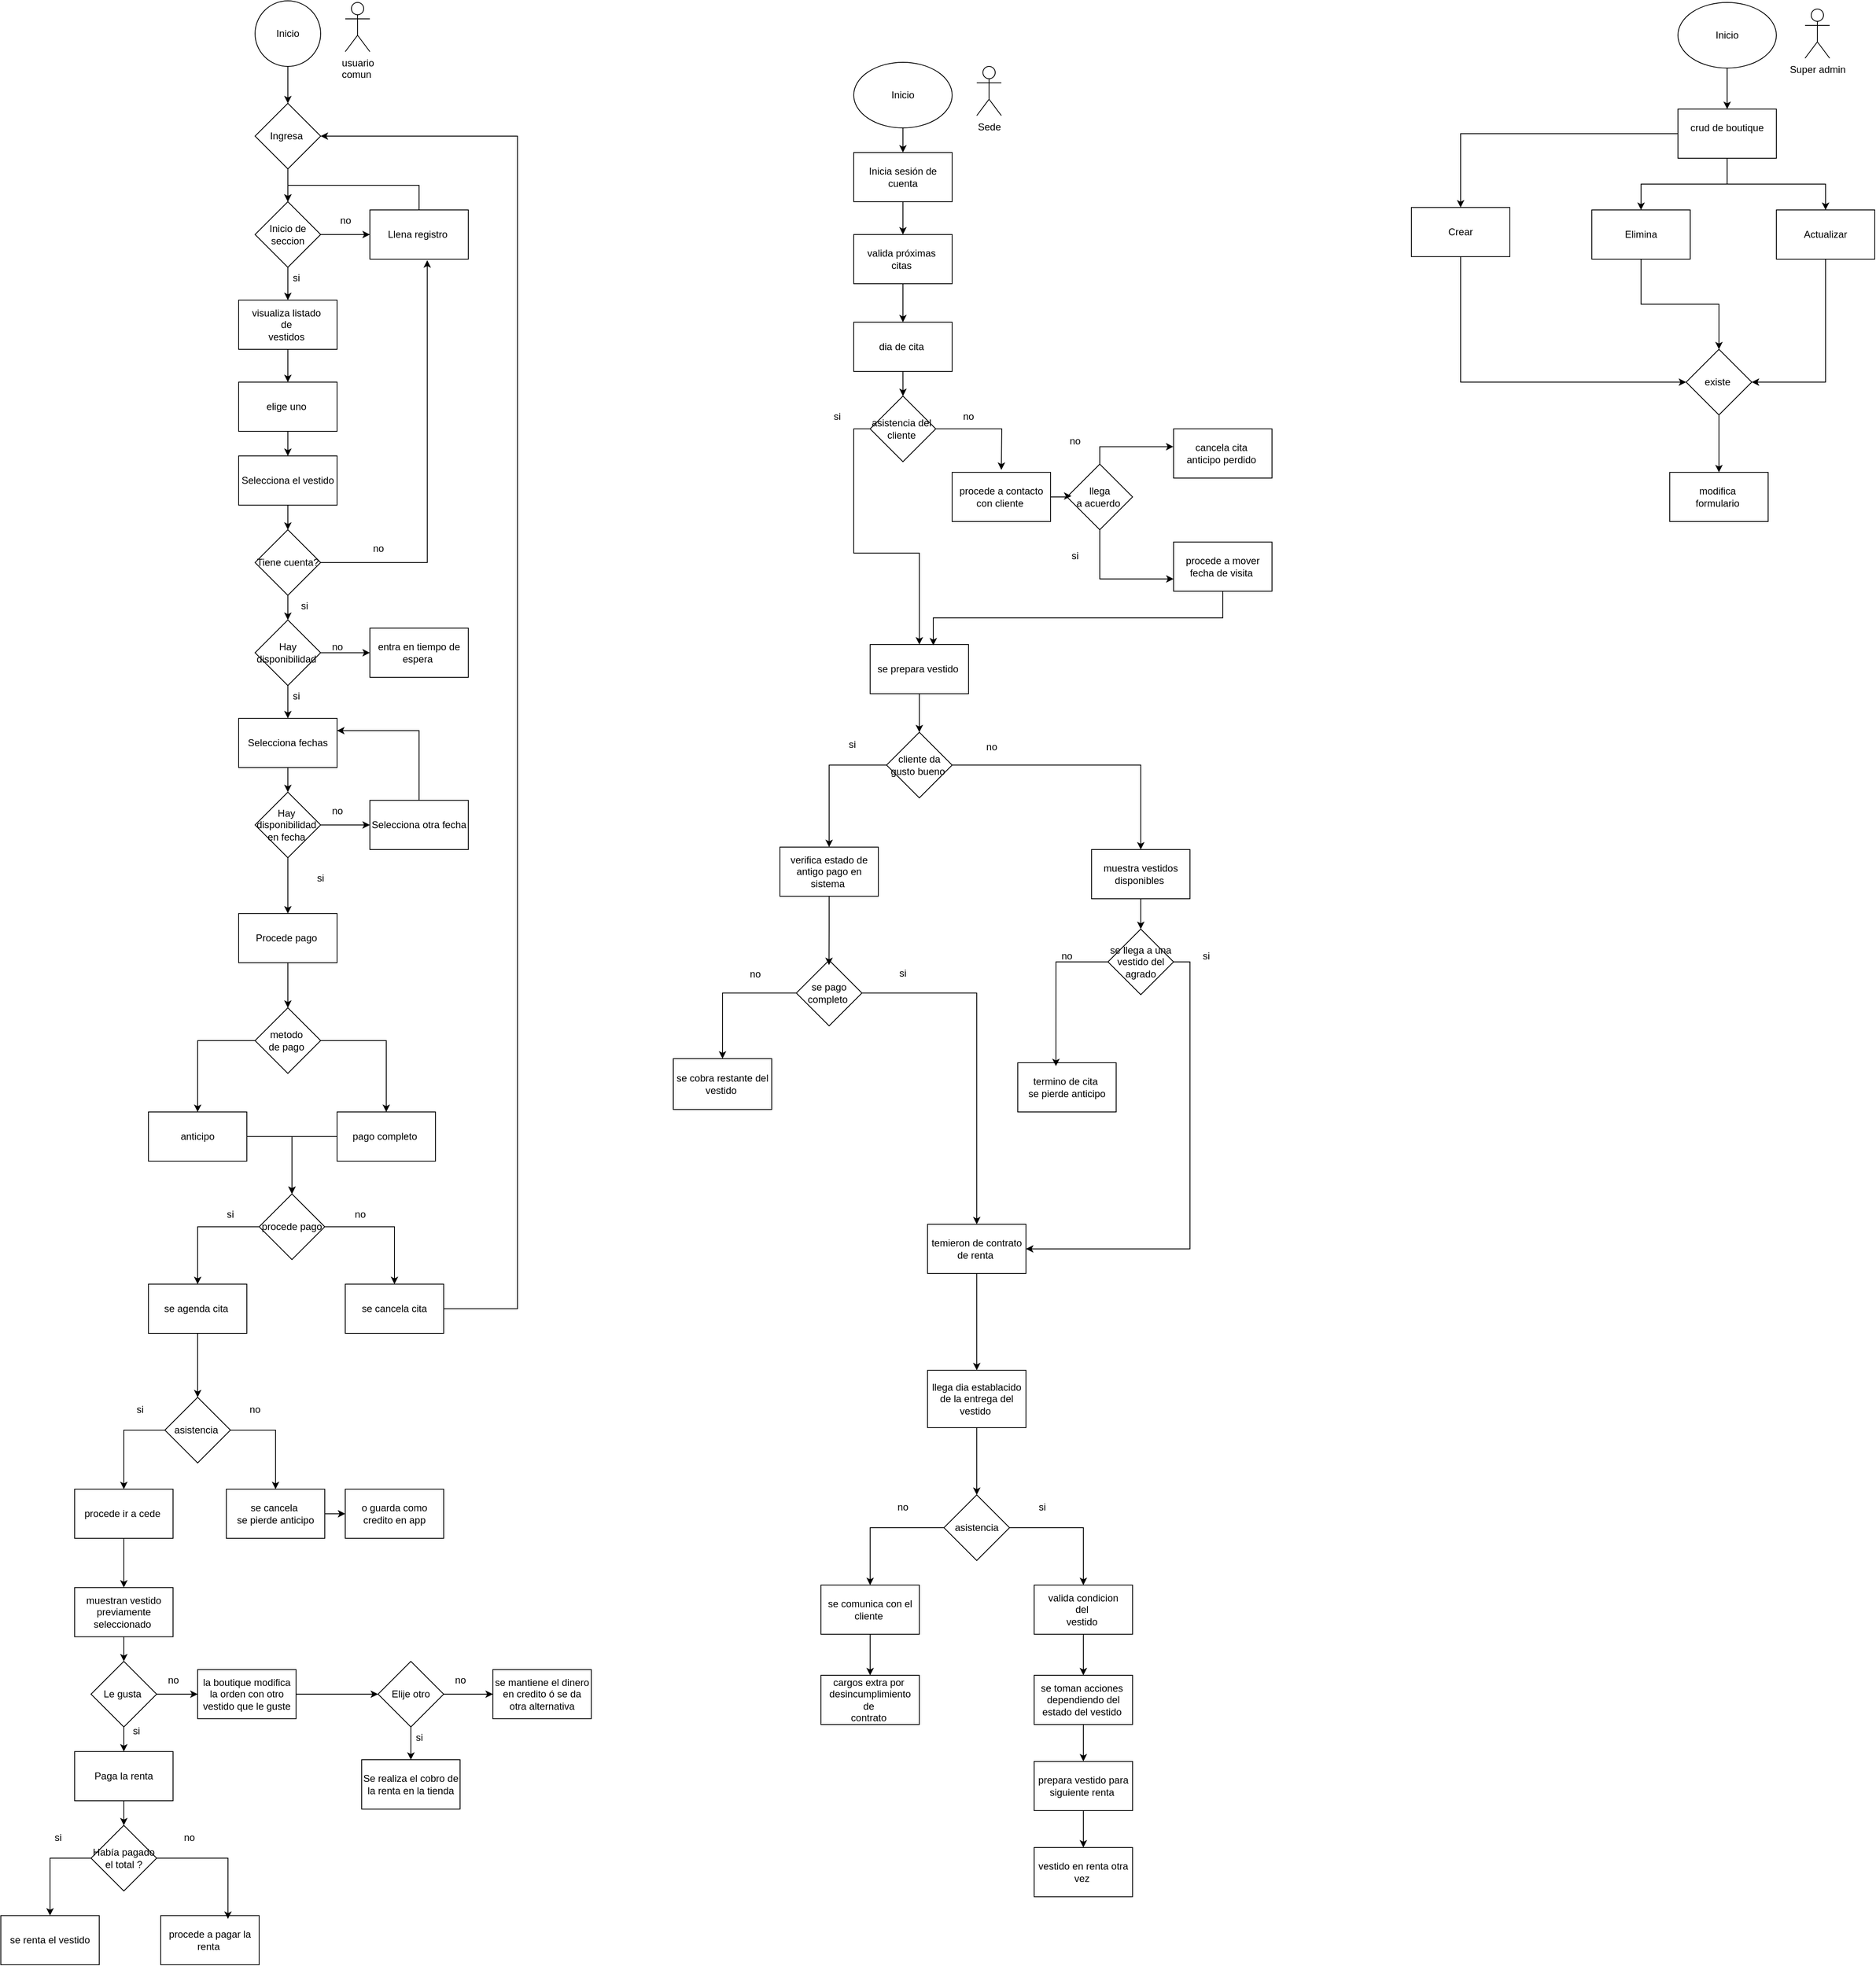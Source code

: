 <mxfile version="26.0.11">
  <diagram name="Página-1" id="iUcgVtEXMzRxBOgDlG7H">
    <mxGraphModel dx="2352" dy="2216" grid="1" gridSize="10" guides="1" tooltips="1" connect="1" arrows="1" fold="1" page="1" pageScale="1" pageWidth="850" pageHeight="1100" math="0" shadow="0">
      <root>
        <mxCell id="0" />
        <mxCell id="1" parent="0" />
        <mxCell id="WFEBvDyZ01ctAkbv_m_T-170" value="" style="edgeStyle=orthogonalEdgeStyle;rounded=0;orthogonalLoop=1;jettySize=auto;html=1;" parent="1" source="WFEBvDyZ01ctAkbv_m_T-168" target="WFEBvDyZ01ctAkbv_m_T-169" edge="1">
          <mxGeometry relative="1" as="geometry" />
        </mxCell>
        <mxCell id="WFEBvDyZ01ctAkbv_m_T-168" value="Inicio" style="ellipse;whiteSpace=wrap;html=1;" parent="1" vertex="1">
          <mxGeometry x="1265" y="-33" width="120" height="80" as="geometry" />
        </mxCell>
        <mxCell id="WFEBvDyZ01ctAkbv_m_T-172" value="" style="edgeStyle=orthogonalEdgeStyle;rounded=0;orthogonalLoop=1;jettySize=auto;html=1;" parent="1" source="WFEBvDyZ01ctAkbv_m_T-169" target="WFEBvDyZ01ctAkbv_m_T-171" edge="1">
          <mxGeometry relative="1" as="geometry" />
        </mxCell>
        <mxCell id="WFEBvDyZ01ctAkbv_m_T-176" value="" style="edgeStyle=orthogonalEdgeStyle;rounded=0;orthogonalLoop=1;jettySize=auto;html=1;" parent="1" source="WFEBvDyZ01ctAkbv_m_T-169" target="WFEBvDyZ01ctAkbv_m_T-175" edge="1">
          <mxGeometry relative="1" as="geometry" />
        </mxCell>
        <mxCell id="WFEBvDyZ01ctAkbv_m_T-178" value="" style="edgeStyle=orthogonalEdgeStyle;rounded=0;orthogonalLoop=1;jettySize=auto;html=1;" parent="1" source="WFEBvDyZ01ctAkbv_m_T-169" target="WFEBvDyZ01ctAkbv_m_T-177" edge="1">
          <mxGeometry relative="1" as="geometry" />
        </mxCell>
        <mxCell id="WFEBvDyZ01ctAkbv_m_T-169" value="crud de boutique&lt;br&gt;&amp;nbsp;" style="whiteSpace=wrap;html=1;" parent="1" vertex="1">
          <mxGeometry x="1265" y="97" width="120" height="60" as="geometry" />
        </mxCell>
        <mxCell id="owav5TXEcrVeLRPKd-k7-3" style="edgeStyle=orthogonalEdgeStyle;rounded=0;orthogonalLoop=1;jettySize=auto;html=1;exitX=0.5;exitY=1;exitDx=0;exitDy=0;entryX=0;entryY=0.5;entryDx=0;entryDy=0;" edge="1" parent="1" source="WFEBvDyZ01ctAkbv_m_T-171" target="owav5TXEcrVeLRPKd-k7-1">
          <mxGeometry relative="1" as="geometry" />
        </mxCell>
        <mxCell id="WFEBvDyZ01ctAkbv_m_T-171" value="Crear" style="whiteSpace=wrap;html=1;" parent="1" vertex="1">
          <mxGeometry x="940" y="217" width="120" height="60" as="geometry" />
        </mxCell>
        <mxCell id="owav5TXEcrVeLRPKd-k7-2" style="edgeStyle=orthogonalEdgeStyle;rounded=0;orthogonalLoop=1;jettySize=auto;html=1;exitX=0.5;exitY=1;exitDx=0;exitDy=0;entryX=0.5;entryY=0;entryDx=0;entryDy=0;" edge="1" parent="1" source="WFEBvDyZ01ctAkbv_m_T-175" target="owav5TXEcrVeLRPKd-k7-1">
          <mxGeometry relative="1" as="geometry" />
        </mxCell>
        <mxCell id="WFEBvDyZ01ctAkbv_m_T-175" value="Elimina" style="whiteSpace=wrap;html=1;" parent="1" vertex="1">
          <mxGeometry x="1160" y="220" width="120" height="60" as="geometry" />
        </mxCell>
        <mxCell id="owav5TXEcrVeLRPKd-k7-4" style="edgeStyle=orthogonalEdgeStyle;rounded=0;orthogonalLoop=1;jettySize=auto;html=1;exitX=0.5;exitY=1;exitDx=0;exitDy=0;entryX=1;entryY=0.5;entryDx=0;entryDy=0;" edge="1" parent="1" source="WFEBvDyZ01ctAkbv_m_T-177" target="owav5TXEcrVeLRPKd-k7-1">
          <mxGeometry relative="1" as="geometry" />
        </mxCell>
        <mxCell id="WFEBvDyZ01ctAkbv_m_T-177" value="Actualizar" style="whiteSpace=wrap;html=1;" parent="1" vertex="1">
          <mxGeometry x="1385" y="220" width="120" height="60" as="geometry" />
        </mxCell>
        <mxCell id="57bxkiBuCkGFbg72r9A_-39" style="edgeStyle=orthogonalEdgeStyle;rounded=0;orthogonalLoop=1;jettySize=auto;html=1;exitX=0.5;exitY=1;exitDx=0;exitDy=0;entryX=0.5;entryY=0;entryDx=0;entryDy=0;" parent="1" source="57bxkiBuCkGFbg72r9A_-40" target="57bxkiBuCkGFbg72r9A_-73" edge="1">
          <mxGeometry relative="1" as="geometry" />
        </mxCell>
        <mxCell id="57bxkiBuCkGFbg72r9A_-40" value="Inicio" style="ellipse;whiteSpace=wrap;html=1;aspect=fixed;" parent="1" vertex="1">
          <mxGeometry x="-470" y="-35" width="80" height="80" as="geometry" />
        </mxCell>
        <mxCell id="57bxkiBuCkGFbg72r9A_-41" value="" style="edgeStyle=orthogonalEdgeStyle;rounded=0;orthogonalLoop=1;jettySize=auto;html=1;" parent="1" source="57bxkiBuCkGFbg72r9A_-43" target="57bxkiBuCkGFbg72r9A_-45" edge="1">
          <mxGeometry relative="1" as="geometry" />
        </mxCell>
        <mxCell id="57bxkiBuCkGFbg72r9A_-42" value="" style="edgeStyle=orthogonalEdgeStyle;rounded=0;orthogonalLoop=1;jettySize=auto;html=1;" parent="1" source="57bxkiBuCkGFbg72r9A_-43" target="57bxkiBuCkGFbg72r9A_-54" edge="1">
          <mxGeometry relative="1" as="geometry" />
        </mxCell>
        <mxCell id="57bxkiBuCkGFbg72r9A_-43" value="Inicio de seccion" style="rhombus;whiteSpace=wrap;html=1;" parent="1" vertex="1">
          <mxGeometry x="-470" y="210" width="80" height="80" as="geometry" />
        </mxCell>
        <mxCell id="57bxkiBuCkGFbg72r9A_-44" value="" style="edgeStyle=orthogonalEdgeStyle;rounded=0;orthogonalLoop=1;jettySize=auto;html=1;" parent="1" source="57bxkiBuCkGFbg72r9A_-45" target="57bxkiBuCkGFbg72r9A_-47" edge="1">
          <mxGeometry relative="1" as="geometry" />
        </mxCell>
        <mxCell id="57bxkiBuCkGFbg72r9A_-45" value="visualiza listado&amp;nbsp;&lt;div&gt;de&amp;nbsp;&lt;/div&gt;&lt;div&gt;vestidos&amp;nbsp;&lt;/div&gt;" style="whiteSpace=wrap;html=1;" parent="1" vertex="1">
          <mxGeometry x="-490" y="330" width="120" height="60" as="geometry" />
        </mxCell>
        <mxCell id="57bxkiBuCkGFbg72r9A_-46" value="" style="edgeStyle=orthogonalEdgeStyle;rounded=0;orthogonalLoop=1;jettySize=auto;html=1;" parent="1" source="57bxkiBuCkGFbg72r9A_-47" target="57bxkiBuCkGFbg72r9A_-49" edge="1">
          <mxGeometry relative="1" as="geometry" />
        </mxCell>
        <mxCell id="57bxkiBuCkGFbg72r9A_-47" value="elige uno&amp;nbsp;" style="whiteSpace=wrap;html=1;" parent="1" vertex="1">
          <mxGeometry x="-490" y="430" width="120" height="60" as="geometry" />
        </mxCell>
        <mxCell id="57bxkiBuCkGFbg72r9A_-48" value="" style="edgeStyle=orthogonalEdgeStyle;rounded=0;orthogonalLoop=1;jettySize=auto;html=1;" parent="1" source="57bxkiBuCkGFbg72r9A_-49" target="57bxkiBuCkGFbg72r9A_-52" edge="1">
          <mxGeometry relative="1" as="geometry" />
        </mxCell>
        <mxCell id="57bxkiBuCkGFbg72r9A_-49" value="Selecciona el vestido" style="whiteSpace=wrap;html=1;" parent="1" vertex="1">
          <mxGeometry x="-490" y="520" width="120" height="60" as="geometry" />
        </mxCell>
        <mxCell id="57bxkiBuCkGFbg72r9A_-50" value="" style="edgeStyle=orthogonalEdgeStyle;rounded=0;orthogonalLoop=1;jettySize=auto;html=1;entryX=0.583;entryY=1.023;entryDx=0;entryDy=0;entryPerimeter=0;" parent="1" source="57bxkiBuCkGFbg72r9A_-52" target="57bxkiBuCkGFbg72r9A_-54" edge="1">
          <mxGeometry relative="1" as="geometry">
            <mxPoint x="-330" y="740" as="targetPoint" />
          </mxGeometry>
        </mxCell>
        <mxCell id="57bxkiBuCkGFbg72r9A_-51" value="" style="edgeStyle=orthogonalEdgeStyle;rounded=0;orthogonalLoop=1;jettySize=auto;html=1;" parent="1" source="57bxkiBuCkGFbg72r9A_-52" target="57bxkiBuCkGFbg72r9A_-57" edge="1">
          <mxGeometry relative="1" as="geometry" />
        </mxCell>
        <mxCell id="57bxkiBuCkGFbg72r9A_-52" value="Tiene cuenta?" style="rhombus;whiteSpace=wrap;html=1;" parent="1" vertex="1">
          <mxGeometry x="-470" y="610" width="80" height="80" as="geometry" />
        </mxCell>
        <mxCell id="57bxkiBuCkGFbg72r9A_-53" style="edgeStyle=orthogonalEdgeStyle;rounded=0;orthogonalLoop=1;jettySize=auto;html=1;entryX=0.5;entryY=0;entryDx=0;entryDy=0;exitX=0.5;exitY=0;exitDx=0;exitDy=0;" parent="1" source="57bxkiBuCkGFbg72r9A_-54" target="57bxkiBuCkGFbg72r9A_-43" edge="1">
          <mxGeometry relative="1" as="geometry">
            <mxPoint x="-270" y="210" as="sourcePoint" />
            <Array as="points">
              <mxPoint x="-270" y="190" />
              <mxPoint x="-430" y="190" />
            </Array>
          </mxGeometry>
        </mxCell>
        <mxCell id="57bxkiBuCkGFbg72r9A_-54" value="Llena registro&amp;nbsp;" style="whiteSpace=wrap;html=1;" parent="1" vertex="1">
          <mxGeometry x="-330" y="220" width="120" height="60" as="geometry" />
        </mxCell>
        <mxCell id="57bxkiBuCkGFbg72r9A_-55" value="" style="edgeStyle=orthogonalEdgeStyle;rounded=0;orthogonalLoop=1;jettySize=auto;html=1;" parent="1" source="57bxkiBuCkGFbg72r9A_-57" target="57bxkiBuCkGFbg72r9A_-63" edge="1">
          <mxGeometry relative="1" as="geometry" />
        </mxCell>
        <mxCell id="57bxkiBuCkGFbg72r9A_-56" value="" style="edgeStyle=orthogonalEdgeStyle;rounded=0;orthogonalLoop=1;jettySize=auto;html=1;" parent="1" source="57bxkiBuCkGFbg72r9A_-57" target="57bxkiBuCkGFbg72r9A_-70" edge="1">
          <mxGeometry relative="1" as="geometry" />
        </mxCell>
        <mxCell id="57bxkiBuCkGFbg72r9A_-57" value="Hay disponibilidad&amp;nbsp;" style="rhombus;whiteSpace=wrap;html=1;" parent="1" vertex="1">
          <mxGeometry x="-470" y="720" width="80" height="80" as="geometry" />
        </mxCell>
        <mxCell id="57bxkiBuCkGFbg72r9A_-58" value="no" style="text;html=1;align=center;verticalAlign=middle;resizable=0;points=[];autosize=1;strokeColor=none;fillColor=none;" parent="1" vertex="1">
          <mxGeometry x="-380" y="218" width="40" height="30" as="geometry" />
        </mxCell>
        <mxCell id="57bxkiBuCkGFbg72r9A_-59" value="si" style="text;html=1;align=center;verticalAlign=middle;resizable=0;points=[];autosize=1;strokeColor=none;fillColor=none;" parent="1" vertex="1">
          <mxGeometry x="-435" y="288" width="30" height="30" as="geometry" />
        </mxCell>
        <mxCell id="57bxkiBuCkGFbg72r9A_-60" value="no" style="text;html=1;align=center;verticalAlign=middle;resizable=0;points=[];autosize=1;strokeColor=none;fillColor=none;" parent="1" vertex="1">
          <mxGeometry x="-340" y="618" width="40" height="30" as="geometry" />
        </mxCell>
        <mxCell id="57bxkiBuCkGFbg72r9A_-61" value="si" style="text;html=1;align=center;verticalAlign=middle;resizable=0;points=[];autosize=1;strokeColor=none;fillColor=none;" parent="1" vertex="1">
          <mxGeometry x="-425" y="688" width="30" height="30" as="geometry" />
        </mxCell>
        <mxCell id="57bxkiBuCkGFbg72r9A_-62" value="" style="edgeStyle=orthogonalEdgeStyle;rounded=0;orthogonalLoop=1;jettySize=auto;html=1;" parent="1" source="57bxkiBuCkGFbg72r9A_-63" target="57bxkiBuCkGFbg72r9A_-66" edge="1">
          <mxGeometry relative="1" as="geometry" />
        </mxCell>
        <mxCell id="57bxkiBuCkGFbg72r9A_-63" value="Selecciona fechas" style="whiteSpace=wrap;html=1;" parent="1" vertex="1">
          <mxGeometry x="-490" y="840" width="120" height="60" as="geometry" />
        </mxCell>
        <mxCell id="57bxkiBuCkGFbg72r9A_-64" value="si" style="text;html=1;align=center;verticalAlign=middle;resizable=0;points=[];autosize=1;strokeColor=none;fillColor=none;" parent="1" vertex="1">
          <mxGeometry x="-435" y="798" width="30" height="30" as="geometry" />
        </mxCell>
        <mxCell id="57bxkiBuCkGFbg72r9A_-65" value="" style="edgeStyle=orthogonalEdgeStyle;rounded=0;orthogonalLoop=1;jettySize=auto;html=1;" parent="1" source="57bxkiBuCkGFbg72r9A_-66" target="57bxkiBuCkGFbg72r9A_-68" edge="1">
          <mxGeometry relative="1" as="geometry" />
        </mxCell>
        <mxCell id="57bxkiBuCkGFbg72r9A_-77" style="edgeStyle=orthogonalEdgeStyle;rounded=0;orthogonalLoop=1;jettySize=auto;html=1;exitX=0.5;exitY=1;exitDx=0;exitDy=0;entryX=0.5;entryY=0;entryDx=0;entryDy=0;" parent="1" source="57bxkiBuCkGFbg72r9A_-66" target="57bxkiBuCkGFbg72r9A_-76" edge="1">
          <mxGeometry relative="1" as="geometry" />
        </mxCell>
        <mxCell id="57bxkiBuCkGFbg72r9A_-66" value="Hay&amp;nbsp;&lt;div&gt;disponibilidad&amp;nbsp;&lt;/div&gt;&lt;div&gt;en fecha&amp;nbsp;&lt;/div&gt;" style="rhombus;whiteSpace=wrap;html=1;" parent="1" vertex="1">
          <mxGeometry x="-470" y="930" width="80" height="80" as="geometry" />
        </mxCell>
        <mxCell id="57bxkiBuCkGFbg72r9A_-67" style="edgeStyle=orthogonalEdgeStyle;rounded=0;orthogonalLoop=1;jettySize=auto;html=1;entryX=1;entryY=0.25;entryDx=0;entryDy=0;" parent="1" source="57bxkiBuCkGFbg72r9A_-68" target="57bxkiBuCkGFbg72r9A_-63" edge="1">
          <mxGeometry relative="1" as="geometry">
            <Array as="points">
              <mxPoint x="-270" y="855" />
            </Array>
          </mxGeometry>
        </mxCell>
        <mxCell id="57bxkiBuCkGFbg72r9A_-68" value="Selecciona otra fecha" style="whiteSpace=wrap;html=1;" parent="1" vertex="1">
          <mxGeometry x="-330" y="940" width="120" height="60" as="geometry" />
        </mxCell>
        <mxCell id="57bxkiBuCkGFbg72r9A_-69" value="no" style="text;html=1;align=center;verticalAlign=middle;resizable=0;points=[];autosize=1;strokeColor=none;fillColor=none;" parent="1" vertex="1">
          <mxGeometry x="-390" y="938" width="40" height="30" as="geometry" />
        </mxCell>
        <mxCell id="57bxkiBuCkGFbg72r9A_-70" value="entra en tiempo de espera&amp;nbsp;" style="whiteSpace=wrap;html=1;" parent="1" vertex="1">
          <mxGeometry x="-330" y="730" width="120" height="60" as="geometry" />
        </mxCell>
        <mxCell id="57bxkiBuCkGFbg72r9A_-71" value="no" style="text;html=1;align=center;verticalAlign=middle;resizable=0;points=[];autosize=1;strokeColor=none;fillColor=none;" parent="1" vertex="1">
          <mxGeometry x="-390" y="738" width="40" height="30" as="geometry" />
        </mxCell>
        <mxCell id="57bxkiBuCkGFbg72r9A_-72" style="edgeStyle=orthogonalEdgeStyle;rounded=0;orthogonalLoop=1;jettySize=auto;html=1;exitX=0.5;exitY=1;exitDx=0;exitDy=0;entryX=0.5;entryY=0;entryDx=0;entryDy=0;" parent="1" source="57bxkiBuCkGFbg72r9A_-73" target="57bxkiBuCkGFbg72r9A_-43" edge="1">
          <mxGeometry relative="1" as="geometry" />
        </mxCell>
        <mxCell id="57bxkiBuCkGFbg72r9A_-73" value="Ingresa&amp;nbsp;" style="rhombus;whiteSpace=wrap;html=1;" parent="1" vertex="1">
          <mxGeometry x="-470" y="90" width="80" height="80" as="geometry" />
        </mxCell>
        <mxCell id="57bxkiBuCkGFbg72r9A_-80" style="edgeStyle=orthogonalEdgeStyle;rounded=0;orthogonalLoop=1;jettySize=auto;html=1;exitX=0.5;exitY=1;exitDx=0;exitDy=0;entryX=0.5;entryY=0;entryDx=0;entryDy=0;" parent="1" source="57bxkiBuCkGFbg72r9A_-76" target="57bxkiBuCkGFbg72r9A_-79" edge="1">
          <mxGeometry relative="1" as="geometry" />
        </mxCell>
        <mxCell id="57bxkiBuCkGFbg72r9A_-76" value="Procede pago&amp;nbsp;" style="whiteSpace=wrap;html=1;" parent="1" vertex="1">
          <mxGeometry x="-490" y="1078" width="120" height="60" as="geometry" />
        </mxCell>
        <mxCell id="57bxkiBuCkGFbg72r9A_-78" value="si" style="text;html=1;align=center;verticalAlign=middle;whiteSpace=wrap;rounded=0;" parent="1" vertex="1">
          <mxGeometry x="-420" y="1020" width="60" height="30" as="geometry" />
        </mxCell>
        <mxCell id="57bxkiBuCkGFbg72r9A_-83" style="edgeStyle=orthogonalEdgeStyle;rounded=0;orthogonalLoop=1;jettySize=auto;html=1;exitX=0;exitY=0.5;exitDx=0;exitDy=0;" parent="1" source="57bxkiBuCkGFbg72r9A_-79" target="57bxkiBuCkGFbg72r9A_-81" edge="1">
          <mxGeometry relative="1" as="geometry" />
        </mxCell>
        <mxCell id="57bxkiBuCkGFbg72r9A_-84" style="edgeStyle=orthogonalEdgeStyle;rounded=0;orthogonalLoop=1;jettySize=auto;html=1;exitX=1;exitY=0.5;exitDx=0;exitDy=0;entryX=0.5;entryY=0;entryDx=0;entryDy=0;" parent="1" source="57bxkiBuCkGFbg72r9A_-79" target="57bxkiBuCkGFbg72r9A_-82" edge="1">
          <mxGeometry relative="1" as="geometry" />
        </mxCell>
        <mxCell id="57bxkiBuCkGFbg72r9A_-79" value="metodo&amp;nbsp;&lt;div&gt;de pago&amp;nbsp;&lt;/div&gt;" style="rhombus;whiteSpace=wrap;html=1;" parent="1" vertex="1">
          <mxGeometry x="-470" y="1193" width="80" height="80" as="geometry" />
        </mxCell>
        <mxCell id="57bxkiBuCkGFbg72r9A_-90" style="edgeStyle=orthogonalEdgeStyle;rounded=0;orthogonalLoop=1;jettySize=auto;html=1;exitX=1;exitY=0.5;exitDx=0;exitDy=0;entryX=0.5;entryY=0;entryDx=0;entryDy=0;" parent="1" source="57bxkiBuCkGFbg72r9A_-81" target="57bxkiBuCkGFbg72r9A_-85" edge="1">
          <mxGeometry relative="1" as="geometry" />
        </mxCell>
        <mxCell id="57bxkiBuCkGFbg72r9A_-81" value="anticipo" style="whiteSpace=wrap;html=1;" parent="1" vertex="1">
          <mxGeometry x="-600" y="1320" width="120" height="60" as="geometry" />
        </mxCell>
        <mxCell id="57bxkiBuCkGFbg72r9A_-91" style="edgeStyle=orthogonalEdgeStyle;rounded=0;orthogonalLoop=1;jettySize=auto;html=1;exitX=0;exitY=0.5;exitDx=0;exitDy=0;entryX=0.5;entryY=0;entryDx=0;entryDy=0;" parent="1" source="57bxkiBuCkGFbg72r9A_-82" target="57bxkiBuCkGFbg72r9A_-85" edge="1">
          <mxGeometry relative="1" as="geometry" />
        </mxCell>
        <mxCell id="57bxkiBuCkGFbg72r9A_-82" value="pago completo&amp;nbsp;" style="whiteSpace=wrap;html=1;" parent="1" vertex="1">
          <mxGeometry x="-370" y="1320" width="120" height="60" as="geometry" />
        </mxCell>
        <mxCell id="57bxkiBuCkGFbg72r9A_-94" style="edgeStyle=orthogonalEdgeStyle;rounded=0;orthogonalLoop=1;jettySize=auto;html=1;exitX=0;exitY=0.5;exitDx=0;exitDy=0;" parent="1" source="57bxkiBuCkGFbg72r9A_-85" target="57bxkiBuCkGFbg72r9A_-92" edge="1">
          <mxGeometry relative="1" as="geometry" />
        </mxCell>
        <mxCell id="57bxkiBuCkGFbg72r9A_-95" style="edgeStyle=orthogonalEdgeStyle;rounded=0;orthogonalLoop=1;jettySize=auto;html=1;exitX=1;exitY=0.5;exitDx=0;exitDy=0;" parent="1" source="57bxkiBuCkGFbg72r9A_-85" target="57bxkiBuCkGFbg72r9A_-93" edge="1">
          <mxGeometry relative="1" as="geometry" />
        </mxCell>
        <mxCell id="57bxkiBuCkGFbg72r9A_-85" value="procede pago" style="rhombus;whiteSpace=wrap;html=1;" parent="1" vertex="1">
          <mxGeometry x="-465" y="1420" width="80" height="80" as="geometry" />
        </mxCell>
        <mxCell id="57bxkiBuCkGFbg72r9A_-100" style="edgeStyle=orthogonalEdgeStyle;rounded=0;orthogonalLoop=1;jettySize=auto;html=1;exitX=0.5;exitY=1;exitDx=0;exitDy=0;entryX=0.5;entryY=0;entryDx=0;entryDy=0;" parent="1" source="57bxkiBuCkGFbg72r9A_-92" target="57bxkiBuCkGFbg72r9A_-99" edge="1">
          <mxGeometry relative="1" as="geometry" />
        </mxCell>
        <mxCell id="57bxkiBuCkGFbg72r9A_-92" value="se agenda cita&amp;nbsp;" style="whiteSpace=wrap;html=1;" parent="1" vertex="1">
          <mxGeometry x="-600" y="1530" width="120" height="60" as="geometry" />
        </mxCell>
        <mxCell id="57bxkiBuCkGFbg72r9A_-98" style="edgeStyle=orthogonalEdgeStyle;rounded=0;orthogonalLoop=1;jettySize=auto;html=1;entryX=1;entryY=0.5;entryDx=0;entryDy=0;" parent="1" source="57bxkiBuCkGFbg72r9A_-93" target="57bxkiBuCkGFbg72r9A_-73" edge="1">
          <mxGeometry relative="1" as="geometry">
            <Array as="points">
              <mxPoint x="-150" y="1560" />
              <mxPoint x="-150" y="130" />
            </Array>
          </mxGeometry>
        </mxCell>
        <mxCell id="57bxkiBuCkGFbg72r9A_-93" value="se cancela cita" style="whiteSpace=wrap;html=1;" parent="1" vertex="1">
          <mxGeometry x="-360" y="1530" width="120" height="60" as="geometry" />
        </mxCell>
        <mxCell id="57bxkiBuCkGFbg72r9A_-96" value="no&amp;nbsp;" style="text;html=1;align=center;verticalAlign=middle;whiteSpace=wrap;rounded=0;" parent="1" vertex="1">
          <mxGeometry x="-370" y="1430" width="60" height="30" as="geometry" />
        </mxCell>
        <mxCell id="57bxkiBuCkGFbg72r9A_-97" value="si" style="text;html=1;align=center;verticalAlign=middle;whiteSpace=wrap;rounded=0;" parent="1" vertex="1">
          <mxGeometry x="-530" y="1430" width="60" height="30" as="geometry" />
        </mxCell>
        <mxCell id="57bxkiBuCkGFbg72r9A_-103" style="edgeStyle=orthogonalEdgeStyle;rounded=0;orthogonalLoop=1;jettySize=auto;html=1;exitX=0;exitY=0.5;exitDx=0;exitDy=0;" parent="1" source="57bxkiBuCkGFbg72r9A_-99" target="57bxkiBuCkGFbg72r9A_-101" edge="1">
          <mxGeometry relative="1" as="geometry" />
        </mxCell>
        <mxCell id="57bxkiBuCkGFbg72r9A_-105" style="edgeStyle=orthogonalEdgeStyle;rounded=0;orthogonalLoop=1;jettySize=auto;html=1;exitX=1;exitY=0.5;exitDx=0;exitDy=0;entryX=0.5;entryY=0;entryDx=0;entryDy=0;" parent="1" source="57bxkiBuCkGFbg72r9A_-99" target="57bxkiBuCkGFbg72r9A_-102" edge="1">
          <mxGeometry relative="1" as="geometry" />
        </mxCell>
        <mxCell id="57bxkiBuCkGFbg72r9A_-99" value="asistencia&amp;nbsp;" style="rhombus;whiteSpace=wrap;html=1;" parent="1" vertex="1">
          <mxGeometry x="-580" y="1668" width="80" height="80" as="geometry" />
        </mxCell>
        <mxCell id="57bxkiBuCkGFbg72r9A_-138" style="edgeStyle=orthogonalEdgeStyle;rounded=0;orthogonalLoop=1;jettySize=auto;html=1;exitX=0.5;exitY=1;exitDx=0;exitDy=0;" parent="1" source="57bxkiBuCkGFbg72r9A_-101" target="57bxkiBuCkGFbg72r9A_-111" edge="1">
          <mxGeometry relative="1" as="geometry" />
        </mxCell>
        <mxCell id="57bxkiBuCkGFbg72r9A_-101" value="procede ir a cede&amp;nbsp;" style="whiteSpace=wrap;html=1;" parent="1" vertex="1">
          <mxGeometry x="-690" y="1780" width="120" height="60" as="geometry" />
        </mxCell>
        <mxCell id="57bxkiBuCkGFbg72r9A_-108" value="" style="edgeStyle=orthogonalEdgeStyle;rounded=0;orthogonalLoop=1;jettySize=auto;html=1;" parent="1" source="57bxkiBuCkGFbg72r9A_-102" target="57bxkiBuCkGFbg72r9A_-107" edge="1">
          <mxGeometry relative="1" as="geometry" />
        </mxCell>
        <mxCell id="57bxkiBuCkGFbg72r9A_-102" value="se cancela&amp;nbsp;&lt;div&gt;se pierde anticipo&lt;/div&gt;" style="whiteSpace=wrap;html=1;" parent="1" vertex="1">
          <mxGeometry x="-505" y="1780" width="120" height="60" as="geometry" />
        </mxCell>
        <mxCell id="57bxkiBuCkGFbg72r9A_-104" value="si" style="text;html=1;align=center;verticalAlign=middle;whiteSpace=wrap;rounded=0;" parent="1" vertex="1">
          <mxGeometry x="-640" y="1668" width="60" height="30" as="geometry" />
        </mxCell>
        <mxCell id="57bxkiBuCkGFbg72r9A_-106" value="no" style="text;html=1;align=center;verticalAlign=middle;whiteSpace=wrap;rounded=0;" parent="1" vertex="1">
          <mxGeometry x="-500" y="1668" width="60" height="30" as="geometry" />
        </mxCell>
        <mxCell id="57bxkiBuCkGFbg72r9A_-107" value="o guarda como credito en app" style="whiteSpace=wrap;html=1;" parent="1" vertex="1">
          <mxGeometry x="-360" y="1780" width="120" height="60" as="geometry" />
        </mxCell>
        <mxCell id="57bxkiBuCkGFbg72r9A_-110" value="" style="edgeStyle=orthogonalEdgeStyle;rounded=0;orthogonalLoop=1;jettySize=auto;html=1;" parent="1" source="57bxkiBuCkGFbg72r9A_-111" target="57bxkiBuCkGFbg72r9A_-114" edge="1">
          <mxGeometry relative="1" as="geometry" />
        </mxCell>
        <mxCell id="57bxkiBuCkGFbg72r9A_-111" value="muestran vestido previamente seleccionado&amp;nbsp;" style="whiteSpace=wrap;html=1;" parent="1" vertex="1">
          <mxGeometry x="-690" y="1900" width="120" height="60" as="geometry" />
        </mxCell>
        <mxCell id="57bxkiBuCkGFbg72r9A_-112" value="" style="edgeStyle=orthogonalEdgeStyle;rounded=0;orthogonalLoop=1;jettySize=auto;html=1;" parent="1" source="57bxkiBuCkGFbg72r9A_-114" target="57bxkiBuCkGFbg72r9A_-116" edge="1">
          <mxGeometry relative="1" as="geometry" />
        </mxCell>
        <mxCell id="57bxkiBuCkGFbg72r9A_-113" value="" style="edgeStyle=orthogonalEdgeStyle;rounded=0;orthogonalLoop=1;jettySize=auto;html=1;" parent="1" source="57bxkiBuCkGFbg72r9A_-114" target="57bxkiBuCkGFbg72r9A_-118" edge="1">
          <mxGeometry relative="1" as="geometry" />
        </mxCell>
        <mxCell id="57bxkiBuCkGFbg72r9A_-114" value="Le gusta&amp;nbsp;" style="rhombus;whiteSpace=wrap;html=1;" parent="1" vertex="1">
          <mxGeometry x="-670" y="1990" width="80" height="80" as="geometry" />
        </mxCell>
        <mxCell id="57bxkiBuCkGFbg72r9A_-115" value="" style="edgeStyle=orthogonalEdgeStyle;rounded=0;orthogonalLoop=1;jettySize=auto;html=1;" parent="1" source="57bxkiBuCkGFbg72r9A_-116" target="57bxkiBuCkGFbg72r9A_-121" edge="1">
          <mxGeometry relative="1" as="geometry" />
        </mxCell>
        <mxCell id="57bxkiBuCkGFbg72r9A_-116" value="Paga la renta" style="whiteSpace=wrap;html=1;" parent="1" vertex="1">
          <mxGeometry x="-690" y="2100" width="120" height="60" as="geometry" />
        </mxCell>
        <mxCell id="57bxkiBuCkGFbg72r9A_-117" value="" style="edgeStyle=orthogonalEdgeStyle;rounded=0;orthogonalLoop=1;jettySize=auto;html=1;" parent="1" source="57bxkiBuCkGFbg72r9A_-118" target="57bxkiBuCkGFbg72r9A_-131" edge="1">
          <mxGeometry relative="1" as="geometry" />
        </mxCell>
        <mxCell id="57bxkiBuCkGFbg72r9A_-118" value="la boutique modifica la orden con otro vestido que le guste" style="whiteSpace=wrap;html=1;" parent="1" vertex="1">
          <mxGeometry x="-540" y="2000" width="120" height="60" as="geometry" />
        </mxCell>
        <mxCell id="57bxkiBuCkGFbg72r9A_-143" style="edgeStyle=orthogonalEdgeStyle;rounded=0;orthogonalLoop=1;jettySize=auto;html=1;exitX=0;exitY=0.5;exitDx=0;exitDy=0;" parent="1" source="57bxkiBuCkGFbg72r9A_-121" target="57bxkiBuCkGFbg72r9A_-140" edge="1">
          <mxGeometry relative="1" as="geometry" />
        </mxCell>
        <mxCell id="57bxkiBuCkGFbg72r9A_-121" value="Había pagado el total ?" style="rhombus;whiteSpace=wrap;html=1;" parent="1" vertex="1">
          <mxGeometry x="-670" y="2190" width="80" height="80" as="geometry" />
        </mxCell>
        <mxCell id="57bxkiBuCkGFbg72r9A_-127" value="no" style="text;html=1;align=center;verticalAlign=middle;resizable=0;points=[];autosize=1;strokeColor=none;fillColor=none;" parent="1" vertex="1">
          <mxGeometry x="-590" y="1998" width="40" height="30" as="geometry" />
        </mxCell>
        <mxCell id="57bxkiBuCkGFbg72r9A_-128" value="si" style="text;html=1;align=center;verticalAlign=middle;resizable=0;points=[];autosize=1;strokeColor=none;fillColor=none;" parent="1" vertex="1">
          <mxGeometry x="-630" y="2060" width="30" height="30" as="geometry" />
        </mxCell>
        <mxCell id="57bxkiBuCkGFbg72r9A_-129" value="" style="edgeStyle=orthogonalEdgeStyle;rounded=0;orthogonalLoop=1;jettySize=auto;html=1;" parent="1" source="57bxkiBuCkGFbg72r9A_-131" target="57bxkiBuCkGFbg72r9A_-132" edge="1">
          <mxGeometry relative="1" as="geometry" />
        </mxCell>
        <mxCell id="57bxkiBuCkGFbg72r9A_-130" value="" style="edgeStyle=orthogonalEdgeStyle;rounded=0;orthogonalLoop=1;jettySize=auto;html=1;" parent="1" source="57bxkiBuCkGFbg72r9A_-131" target="57bxkiBuCkGFbg72r9A_-133" edge="1">
          <mxGeometry relative="1" as="geometry" />
        </mxCell>
        <mxCell id="57bxkiBuCkGFbg72r9A_-131" value="Elije otro" style="rhombus;whiteSpace=wrap;html=1;" parent="1" vertex="1">
          <mxGeometry x="-320" y="1990" width="80" height="80" as="geometry" />
        </mxCell>
        <mxCell id="57bxkiBuCkGFbg72r9A_-132" value="se mantiene el dinero en credito ó se da otra alternativa" style="whiteSpace=wrap;html=1;" parent="1" vertex="1">
          <mxGeometry x="-180" y="2000" width="120" height="60" as="geometry" />
        </mxCell>
        <mxCell id="57bxkiBuCkGFbg72r9A_-133" value="Se realiza el cobro de la renta en la tienda" style="whiteSpace=wrap;html=1;" parent="1" vertex="1">
          <mxGeometry x="-340" y="2110" width="120" height="60" as="geometry" />
        </mxCell>
        <mxCell id="57bxkiBuCkGFbg72r9A_-134" value="no" style="text;html=1;align=center;verticalAlign=middle;resizable=0;points=[];autosize=1;strokeColor=none;fillColor=none;" parent="1" vertex="1">
          <mxGeometry x="-240" y="1998" width="40" height="30" as="geometry" />
        </mxCell>
        <mxCell id="57bxkiBuCkGFbg72r9A_-135" value="si" style="text;html=1;align=center;verticalAlign=middle;resizable=0;points=[];autosize=1;strokeColor=none;fillColor=none;" parent="1" vertex="1">
          <mxGeometry x="-285" y="2068" width="30" height="30" as="geometry" />
        </mxCell>
        <mxCell id="57bxkiBuCkGFbg72r9A_-140" value="se renta el vestido" style="whiteSpace=wrap;html=1;" parent="1" vertex="1">
          <mxGeometry x="-780" y="2300" width="120" height="60" as="geometry" />
        </mxCell>
        <mxCell id="57bxkiBuCkGFbg72r9A_-142" value="procede a pagar la renta&amp;nbsp;" style="whiteSpace=wrap;html=1;" parent="1" vertex="1">
          <mxGeometry x="-585" y="2300" width="120" height="60" as="geometry" />
        </mxCell>
        <mxCell id="57bxkiBuCkGFbg72r9A_-144" value="si" style="text;html=1;align=center;verticalAlign=middle;whiteSpace=wrap;rounded=0;" parent="1" vertex="1">
          <mxGeometry x="-740" y="2190" width="60" height="30" as="geometry" />
        </mxCell>
        <mxCell id="57bxkiBuCkGFbg72r9A_-145" style="edgeStyle=orthogonalEdgeStyle;rounded=0;orthogonalLoop=1;jettySize=auto;html=1;exitX=1;exitY=0.5;exitDx=0;exitDy=0;entryX=0.683;entryY=0.067;entryDx=0;entryDy=0;entryPerimeter=0;" parent="1" source="57bxkiBuCkGFbg72r9A_-121" target="57bxkiBuCkGFbg72r9A_-142" edge="1">
          <mxGeometry relative="1" as="geometry" />
        </mxCell>
        <mxCell id="57bxkiBuCkGFbg72r9A_-146" value="no" style="text;html=1;align=center;verticalAlign=middle;whiteSpace=wrap;rounded=0;" parent="1" vertex="1">
          <mxGeometry x="-580" y="2190" width="60" height="30" as="geometry" />
        </mxCell>
        <mxCell id="57bxkiBuCkGFbg72r9A_-162" value="" style="edgeStyle=orthogonalEdgeStyle;rounded=0;orthogonalLoop=1;jettySize=auto;html=1;" parent="1" source="57bxkiBuCkGFbg72r9A_-163" target="57bxkiBuCkGFbg72r9A_-166" edge="1">
          <mxGeometry relative="1" as="geometry" />
        </mxCell>
        <mxCell id="57bxkiBuCkGFbg72r9A_-163" value="Inicio" style="ellipse;whiteSpace=wrap;html=1;" parent="1" vertex="1">
          <mxGeometry x="260" y="40" width="120" height="80" as="geometry" />
        </mxCell>
        <mxCell id="57bxkiBuCkGFbg72r9A_-164" value="" style="edgeStyle=orthogonalEdgeStyle;rounded=0;orthogonalLoop=1;jettySize=auto;html=1;" parent="1" source="57bxkiBuCkGFbg72r9A_-166" target="57bxkiBuCkGFbg72r9A_-168" edge="1">
          <mxGeometry relative="1" as="geometry" />
        </mxCell>
        <mxCell id="57bxkiBuCkGFbg72r9A_-166" value="Inicia sesión de cuenta" style="whiteSpace=wrap;html=1;" parent="1" vertex="1">
          <mxGeometry x="260" y="150" width="120" height="60" as="geometry" />
        </mxCell>
        <mxCell id="57bxkiBuCkGFbg72r9A_-167" value="" style="edgeStyle=orthogonalEdgeStyle;rounded=0;orthogonalLoop=1;jettySize=auto;html=1;" parent="1" source="57bxkiBuCkGFbg72r9A_-168" target="57bxkiBuCkGFbg72r9A_-170" edge="1">
          <mxGeometry relative="1" as="geometry">
            <mxPoint x="320" y="338" as="targetPoint" />
          </mxGeometry>
        </mxCell>
        <mxCell id="57bxkiBuCkGFbg72r9A_-168" value="valida próximas&amp;nbsp;&lt;div&gt;citas&amp;nbsp;&lt;/div&gt;" style="whiteSpace=wrap;html=1;" parent="1" vertex="1">
          <mxGeometry x="260" y="250" width="120" height="60" as="geometry" />
        </mxCell>
        <mxCell id="57bxkiBuCkGFbg72r9A_-190" style="edgeStyle=orthogonalEdgeStyle;rounded=0;orthogonalLoop=1;jettySize=auto;html=1;exitX=0.5;exitY=1;exitDx=0;exitDy=0;" parent="1" source="57bxkiBuCkGFbg72r9A_-170" edge="1">
          <mxGeometry relative="1" as="geometry">
            <mxPoint x="320.043" y="447.0" as="targetPoint" />
          </mxGeometry>
        </mxCell>
        <mxCell id="57bxkiBuCkGFbg72r9A_-170" value="dia de cita&amp;nbsp;" style="whiteSpace=wrap;html=1;" parent="1" vertex="1">
          <mxGeometry x="260" y="357" width="120" height="60" as="geometry" />
        </mxCell>
        <mxCell id="57bxkiBuCkGFbg72r9A_-194" style="edgeStyle=orthogonalEdgeStyle;rounded=0;orthogonalLoop=1;jettySize=auto;html=1;exitX=0;exitY=0.5;exitDx=0;exitDy=0;" parent="1" source="57bxkiBuCkGFbg72r9A_-191" target="57bxkiBuCkGFbg72r9A_-192" edge="1">
          <mxGeometry relative="1" as="geometry" />
        </mxCell>
        <mxCell id="57bxkiBuCkGFbg72r9A_-195" style="edgeStyle=orthogonalEdgeStyle;rounded=0;orthogonalLoop=1;jettySize=auto;html=1;exitX=1;exitY=0.5;exitDx=0;exitDy=0;" parent="1" source="57bxkiBuCkGFbg72r9A_-191" edge="1">
          <mxGeometry relative="1" as="geometry">
            <mxPoint x="440" y="537.0" as="targetPoint" />
          </mxGeometry>
        </mxCell>
        <mxCell id="57bxkiBuCkGFbg72r9A_-191" value="asistencia del&amp;nbsp;&lt;div&gt;cliente&amp;nbsp;&lt;/div&gt;" style="rhombus;whiteSpace=wrap;html=1;" parent="1" vertex="1">
          <mxGeometry x="280" y="447" width="80" height="80" as="geometry" />
        </mxCell>
        <mxCell id="57bxkiBuCkGFbg72r9A_-209" style="edgeStyle=orthogonalEdgeStyle;rounded=0;orthogonalLoop=1;jettySize=auto;html=1;exitX=0.5;exitY=1;exitDx=0;exitDy=0;entryX=0.5;entryY=0;entryDx=0;entryDy=0;" parent="1" source="57bxkiBuCkGFbg72r9A_-192" target="57bxkiBuCkGFbg72r9A_-208" edge="1">
          <mxGeometry relative="1" as="geometry" />
        </mxCell>
        <mxCell id="57bxkiBuCkGFbg72r9A_-192" value="se prepara vestido&amp;nbsp;" style="rounded=0;whiteSpace=wrap;html=1;" parent="1" vertex="1">
          <mxGeometry x="280" y="750" width="120" height="60" as="geometry" />
        </mxCell>
        <mxCell id="57bxkiBuCkGFbg72r9A_-193" value="procede a contacto con cliente&amp;nbsp;" style="rounded=0;whiteSpace=wrap;html=1;" parent="1" vertex="1">
          <mxGeometry x="380" y="540" width="120" height="60" as="geometry" />
        </mxCell>
        <mxCell id="57bxkiBuCkGFbg72r9A_-196" value="si" style="text;html=1;align=center;verticalAlign=middle;whiteSpace=wrap;rounded=0;" parent="1" vertex="1">
          <mxGeometry x="210" y="457" width="60" height="30" as="geometry" />
        </mxCell>
        <mxCell id="57bxkiBuCkGFbg72r9A_-197" value="no" style="text;html=1;align=center;verticalAlign=middle;whiteSpace=wrap;rounded=0;" parent="1" vertex="1">
          <mxGeometry x="370" y="457" width="60" height="30" as="geometry" />
        </mxCell>
        <mxCell id="57bxkiBuCkGFbg72r9A_-206" style="edgeStyle=orthogonalEdgeStyle;rounded=0;orthogonalLoop=1;jettySize=auto;html=1;exitX=0.5;exitY=1;exitDx=0;exitDy=0;entryX=0;entryY=0.75;entryDx=0;entryDy=0;" parent="1" source="57bxkiBuCkGFbg72r9A_-198" target="57bxkiBuCkGFbg72r9A_-205" edge="1">
          <mxGeometry relative="1" as="geometry" />
        </mxCell>
        <mxCell id="57bxkiBuCkGFbg72r9A_-198" value="llega&lt;div&gt;a acuerdo&amp;nbsp;&lt;/div&gt;" style="rhombus;whiteSpace=wrap;html=1;" parent="1" vertex="1">
          <mxGeometry x="520" y="530" width="80" height="80" as="geometry" />
        </mxCell>
        <mxCell id="57bxkiBuCkGFbg72r9A_-199" style="edgeStyle=orthogonalEdgeStyle;rounded=0;orthogonalLoop=1;jettySize=auto;html=1;entryX=0.068;entryY=0.486;entryDx=0;entryDy=0;entryPerimeter=0;" parent="1" source="57bxkiBuCkGFbg72r9A_-193" target="57bxkiBuCkGFbg72r9A_-198" edge="1">
          <mxGeometry relative="1" as="geometry" />
        </mxCell>
        <mxCell id="57bxkiBuCkGFbg72r9A_-200" value="no" style="text;html=1;align=center;verticalAlign=middle;whiteSpace=wrap;rounded=0;" parent="1" vertex="1">
          <mxGeometry x="500" y="487" width="60" height="30" as="geometry" />
        </mxCell>
        <mxCell id="57bxkiBuCkGFbg72r9A_-201" value="si" style="text;html=1;align=center;verticalAlign=middle;whiteSpace=wrap;rounded=0;" parent="1" vertex="1">
          <mxGeometry x="500" y="627" width="60" height="30" as="geometry" />
        </mxCell>
        <mxCell id="57bxkiBuCkGFbg72r9A_-203" value="cancela cita&amp;nbsp;&lt;div&gt;anticipo perdido&amp;nbsp;&lt;/div&gt;" style="rounded=0;whiteSpace=wrap;html=1;" parent="1" vertex="1">
          <mxGeometry x="650" y="487" width="120" height="60" as="geometry" />
        </mxCell>
        <mxCell id="57bxkiBuCkGFbg72r9A_-204" style="edgeStyle=orthogonalEdgeStyle;rounded=0;orthogonalLoop=1;jettySize=auto;html=1;exitX=0.5;exitY=0;exitDx=0;exitDy=0;entryX=-0.002;entryY=0.362;entryDx=0;entryDy=0;entryPerimeter=0;" parent="1" source="57bxkiBuCkGFbg72r9A_-198" target="57bxkiBuCkGFbg72r9A_-203" edge="1">
          <mxGeometry relative="1" as="geometry" />
        </mxCell>
        <mxCell id="57bxkiBuCkGFbg72r9A_-205" value="procede a mover fecha de visita&amp;nbsp;" style="rounded=0;whiteSpace=wrap;html=1;" parent="1" vertex="1">
          <mxGeometry x="650" y="625" width="120" height="60" as="geometry" />
        </mxCell>
        <mxCell id="57bxkiBuCkGFbg72r9A_-207" style="edgeStyle=orthogonalEdgeStyle;rounded=0;orthogonalLoop=1;jettySize=auto;html=1;exitX=0.5;exitY=1;exitDx=0;exitDy=0;entryX=0.642;entryY=0.017;entryDx=0;entryDy=0;entryPerimeter=0;" parent="1" source="57bxkiBuCkGFbg72r9A_-205" target="57bxkiBuCkGFbg72r9A_-192" edge="1">
          <mxGeometry relative="1" as="geometry" />
        </mxCell>
        <mxCell id="57bxkiBuCkGFbg72r9A_-212" style="edgeStyle=orthogonalEdgeStyle;rounded=0;orthogonalLoop=1;jettySize=auto;html=1;exitX=0;exitY=0.5;exitDx=0;exitDy=0;entryX=0.5;entryY=0;entryDx=0;entryDy=0;" parent="1" source="57bxkiBuCkGFbg72r9A_-208" target="57bxkiBuCkGFbg72r9A_-210" edge="1">
          <mxGeometry relative="1" as="geometry" />
        </mxCell>
        <mxCell id="57bxkiBuCkGFbg72r9A_-213" style="edgeStyle=orthogonalEdgeStyle;rounded=0;orthogonalLoop=1;jettySize=auto;html=1;exitX=1;exitY=0.5;exitDx=0;exitDy=0;entryX=0.5;entryY=0;entryDx=0;entryDy=0;" parent="1" source="57bxkiBuCkGFbg72r9A_-208" target="57bxkiBuCkGFbg72r9A_-211" edge="1">
          <mxGeometry relative="1" as="geometry" />
        </mxCell>
        <mxCell id="57bxkiBuCkGFbg72r9A_-208" value="cliente da gusto bueno&amp;nbsp;" style="rhombus;whiteSpace=wrap;html=1;" parent="1" vertex="1">
          <mxGeometry x="300" y="857" width="80" height="80" as="geometry" />
        </mxCell>
        <mxCell id="57bxkiBuCkGFbg72r9A_-210" value="verifica estado de antigo pago en sistema&amp;nbsp;" style="rounded=0;whiteSpace=wrap;html=1;" parent="1" vertex="1">
          <mxGeometry x="170" y="997" width="120" height="60" as="geometry" />
        </mxCell>
        <mxCell id="57bxkiBuCkGFbg72r9A_-225" style="edgeStyle=orthogonalEdgeStyle;rounded=0;orthogonalLoop=1;jettySize=auto;html=1;exitX=0.5;exitY=1;exitDx=0;exitDy=0;entryX=0.5;entryY=0;entryDx=0;entryDy=0;" parent="1" source="57bxkiBuCkGFbg72r9A_-211" target="57bxkiBuCkGFbg72r9A_-224" edge="1">
          <mxGeometry relative="1" as="geometry" />
        </mxCell>
        <mxCell id="57bxkiBuCkGFbg72r9A_-211" value="muestra vestidos disponibles&amp;nbsp;" style="rounded=0;whiteSpace=wrap;html=1;" parent="1" vertex="1">
          <mxGeometry x="550" y="1000" width="120" height="60" as="geometry" />
        </mxCell>
        <mxCell id="57bxkiBuCkGFbg72r9A_-214" value="si&amp;nbsp;" style="text;html=1;align=center;verticalAlign=middle;whiteSpace=wrap;rounded=0;" parent="1" vertex="1">
          <mxGeometry x="230" y="857" width="60" height="30" as="geometry" />
        </mxCell>
        <mxCell id="57bxkiBuCkGFbg72r9A_-215" value="no&amp;nbsp;" style="text;html=1;align=center;verticalAlign=middle;whiteSpace=wrap;rounded=0;" parent="1" vertex="1">
          <mxGeometry x="400" y="865" width="60" height="20" as="geometry" />
        </mxCell>
        <mxCell id="57bxkiBuCkGFbg72r9A_-219" style="edgeStyle=orthogonalEdgeStyle;rounded=0;orthogonalLoop=1;jettySize=auto;html=1;exitX=0;exitY=0.5;exitDx=0;exitDy=0;entryX=0.5;entryY=0;entryDx=0;entryDy=0;" parent="1" source="57bxkiBuCkGFbg72r9A_-216" target="57bxkiBuCkGFbg72r9A_-218" edge="1">
          <mxGeometry relative="1" as="geometry" />
        </mxCell>
        <mxCell id="57bxkiBuCkGFbg72r9A_-223" style="edgeStyle=orthogonalEdgeStyle;rounded=0;orthogonalLoop=1;jettySize=auto;html=1;exitX=1;exitY=0.5;exitDx=0;exitDy=0;" parent="1" source="57bxkiBuCkGFbg72r9A_-216" target="57bxkiBuCkGFbg72r9A_-222" edge="1">
          <mxGeometry relative="1" as="geometry" />
        </mxCell>
        <mxCell id="57bxkiBuCkGFbg72r9A_-216" value="se pago completo&amp;nbsp;" style="rhombus;whiteSpace=wrap;html=1;" parent="1" vertex="1">
          <mxGeometry x="190" y="1135" width="80" height="80" as="geometry" />
        </mxCell>
        <mxCell id="57bxkiBuCkGFbg72r9A_-217" style="edgeStyle=orthogonalEdgeStyle;rounded=0;orthogonalLoop=1;jettySize=auto;html=1;exitX=0.5;exitY=1;exitDx=0;exitDy=0;entryX=0.498;entryY=0.073;entryDx=0;entryDy=0;entryPerimeter=0;" parent="1" source="57bxkiBuCkGFbg72r9A_-210" target="57bxkiBuCkGFbg72r9A_-216" edge="1">
          <mxGeometry relative="1" as="geometry" />
        </mxCell>
        <mxCell id="57bxkiBuCkGFbg72r9A_-218" value="se cobra restante del vestido&amp;nbsp;" style="rounded=0;whiteSpace=wrap;html=1;" parent="1" vertex="1">
          <mxGeometry x="40" y="1255" width="120" height="62" as="geometry" />
        </mxCell>
        <mxCell id="57bxkiBuCkGFbg72r9A_-220" value="no" style="text;html=1;align=center;verticalAlign=middle;whiteSpace=wrap;rounded=0;" parent="1" vertex="1">
          <mxGeometry x="110" y="1137" width="60" height="30" as="geometry" />
        </mxCell>
        <mxCell id="57bxkiBuCkGFbg72r9A_-221" value="si" style="text;html=1;align=center;verticalAlign=middle;whiteSpace=wrap;rounded=0;" parent="1" vertex="1">
          <mxGeometry x="290" y="1145" width="60" height="12" as="geometry" />
        </mxCell>
        <mxCell id="57bxkiBuCkGFbg72r9A_-234" style="edgeStyle=orthogonalEdgeStyle;rounded=0;orthogonalLoop=1;jettySize=auto;html=1;exitX=0.5;exitY=1;exitDx=0;exitDy=0;entryX=0.5;entryY=0;entryDx=0;entryDy=0;" parent="1" source="57bxkiBuCkGFbg72r9A_-222" target="57bxkiBuCkGFbg72r9A_-233" edge="1">
          <mxGeometry relative="1" as="geometry" />
        </mxCell>
        <mxCell id="57bxkiBuCkGFbg72r9A_-222" value="temieron de contrato de renta&amp;nbsp;" style="rounded=0;whiteSpace=wrap;html=1;" parent="1" vertex="1">
          <mxGeometry x="350" y="1457" width="120" height="60" as="geometry" />
        </mxCell>
        <mxCell id="57bxkiBuCkGFbg72r9A_-232" style="edgeStyle=orthogonalEdgeStyle;rounded=0;orthogonalLoop=1;jettySize=auto;html=1;exitX=1;exitY=0.5;exitDx=0;exitDy=0;entryX=1;entryY=0.5;entryDx=0;entryDy=0;" parent="1" source="57bxkiBuCkGFbg72r9A_-224" target="57bxkiBuCkGFbg72r9A_-222" edge="1">
          <mxGeometry relative="1" as="geometry" />
        </mxCell>
        <mxCell id="57bxkiBuCkGFbg72r9A_-224" value="se llega a una vestido del agrado" style="rhombus;whiteSpace=wrap;html=1;" parent="1" vertex="1">
          <mxGeometry x="570" y="1097" width="80" height="80" as="geometry" />
        </mxCell>
        <mxCell id="57bxkiBuCkGFbg72r9A_-226" value="no" style="text;html=1;align=center;verticalAlign=middle;whiteSpace=wrap;rounded=0;" parent="1" vertex="1">
          <mxGeometry x="490" y="1115" width="60" height="30" as="geometry" />
        </mxCell>
        <mxCell id="57bxkiBuCkGFbg72r9A_-227" value="si" style="text;html=1;align=center;verticalAlign=middle;whiteSpace=wrap;rounded=0;" parent="1" vertex="1">
          <mxGeometry x="660" y="1115" width="60" height="30" as="geometry" />
        </mxCell>
        <mxCell id="57bxkiBuCkGFbg72r9A_-228" value="termino de cita&amp;nbsp;&lt;div&gt;se pierde anticipo&lt;/div&gt;" style="rounded=0;whiteSpace=wrap;html=1;" parent="1" vertex="1">
          <mxGeometry x="460" y="1260" width="120" height="60" as="geometry" />
        </mxCell>
        <mxCell id="57bxkiBuCkGFbg72r9A_-229" style="edgeStyle=orthogonalEdgeStyle;rounded=0;orthogonalLoop=1;jettySize=auto;html=1;exitX=0;exitY=0.5;exitDx=0;exitDy=0;entryX=0.388;entryY=0.069;entryDx=0;entryDy=0;entryPerimeter=0;" parent="1" source="57bxkiBuCkGFbg72r9A_-224" target="57bxkiBuCkGFbg72r9A_-228" edge="1">
          <mxGeometry relative="1" as="geometry" />
        </mxCell>
        <mxCell id="57bxkiBuCkGFbg72r9A_-236" style="edgeStyle=orthogonalEdgeStyle;rounded=0;orthogonalLoop=1;jettySize=auto;html=1;exitX=0.5;exitY=1;exitDx=0;exitDy=0;" parent="1" source="57bxkiBuCkGFbg72r9A_-233" target="57bxkiBuCkGFbg72r9A_-235" edge="1">
          <mxGeometry relative="1" as="geometry" />
        </mxCell>
        <mxCell id="57bxkiBuCkGFbg72r9A_-233" value="llega dia establacido de la entrega del vestido&amp;nbsp;" style="rounded=0;whiteSpace=wrap;html=1;" parent="1" vertex="1">
          <mxGeometry x="350" y="1635" width="120" height="70" as="geometry" />
        </mxCell>
        <mxCell id="57bxkiBuCkGFbg72r9A_-240" style="edgeStyle=orthogonalEdgeStyle;rounded=0;orthogonalLoop=1;jettySize=auto;html=1;exitX=0;exitY=0.5;exitDx=0;exitDy=0;" parent="1" source="57bxkiBuCkGFbg72r9A_-235" target="57bxkiBuCkGFbg72r9A_-237" edge="1">
          <mxGeometry relative="1" as="geometry" />
        </mxCell>
        <mxCell id="57bxkiBuCkGFbg72r9A_-243" style="edgeStyle=orthogonalEdgeStyle;rounded=0;orthogonalLoop=1;jettySize=auto;html=1;exitX=1;exitY=0.5;exitDx=0;exitDy=0;" parent="1" source="57bxkiBuCkGFbg72r9A_-235" target="57bxkiBuCkGFbg72r9A_-238" edge="1">
          <mxGeometry relative="1" as="geometry" />
        </mxCell>
        <mxCell id="57bxkiBuCkGFbg72r9A_-235" value="asistencia" style="rhombus;whiteSpace=wrap;html=1;" parent="1" vertex="1">
          <mxGeometry x="370" y="1787" width="80" height="80" as="geometry" />
        </mxCell>
        <mxCell id="57bxkiBuCkGFbg72r9A_-242" style="edgeStyle=orthogonalEdgeStyle;rounded=0;orthogonalLoop=1;jettySize=auto;html=1;exitX=0.5;exitY=1;exitDx=0;exitDy=0;" parent="1" source="57bxkiBuCkGFbg72r9A_-237" target="57bxkiBuCkGFbg72r9A_-239" edge="1">
          <mxGeometry relative="1" as="geometry" />
        </mxCell>
        <mxCell id="57bxkiBuCkGFbg72r9A_-237" value="se comunica con el cliente&amp;nbsp;" style="rounded=0;whiteSpace=wrap;html=1;" parent="1" vertex="1">
          <mxGeometry x="220" y="1897" width="120" height="60" as="geometry" />
        </mxCell>
        <mxCell id="57bxkiBuCkGFbg72r9A_-246" style="edgeStyle=orthogonalEdgeStyle;rounded=0;orthogonalLoop=1;jettySize=auto;html=1;" parent="1" source="57bxkiBuCkGFbg72r9A_-238" target="57bxkiBuCkGFbg72r9A_-245" edge="1">
          <mxGeometry relative="1" as="geometry" />
        </mxCell>
        <mxCell id="57bxkiBuCkGFbg72r9A_-238" value="valida condicion&lt;div&gt;del&amp;nbsp;&lt;/div&gt;&lt;div&gt;vestido&amp;nbsp;&lt;/div&gt;" style="rounded=0;whiteSpace=wrap;html=1;" parent="1" vertex="1">
          <mxGeometry x="480" y="1897" width="120" height="60" as="geometry" />
        </mxCell>
        <mxCell id="57bxkiBuCkGFbg72r9A_-239" value="cargos extra por&amp;nbsp;&lt;div&gt;desincumplimiento de&amp;nbsp;&lt;/div&gt;&lt;div&gt;contrato&amp;nbsp;&lt;/div&gt;" style="rounded=0;whiteSpace=wrap;html=1;" parent="1" vertex="1">
          <mxGeometry x="220" y="2007" width="120" height="60" as="geometry" />
        </mxCell>
        <mxCell id="57bxkiBuCkGFbg72r9A_-241" value="no" style="text;html=1;align=center;verticalAlign=middle;whiteSpace=wrap;rounded=0;" parent="1" vertex="1">
          <mxGeometry x="290" y="1787" width="60" height="30" as="geometry" />
        </mxCell>
        <mxCell id="57bxkiBuCkGFbg72r9A_-244" value="si" style="text;html=1;align=center;verticalAlign=middle;whiteSpace=wrap;rounded=0;" parent="1" vertex="1">
          <mxGeometry x="460" y="1787" width="60" height="30" as="geometry" />
        </mxCell>
        <mxCell id="57bxkiBuCkGFbg72r9A_-248" style="edgeStyle=orthogonalEdgeStyle;rounded=0;orthogonalLoop=1;jettySize=auto;html=1;exitX=0.5;exitY=1;exitDx=0;exitDy=0;entryX=0.5;entryY=0;entryDx=0;entryDy=0;" parent="1" source="57bxkiBuCkGFbg72r9A_-245" target="57bxkiBuCkGFbg72r9A_-247" edge="1">
          <mxGeometry relative="1" as="geometry" />
        </mxCell>
        <mxCell id="57bxkiBuCkGFbg72r9A_-245" value="se toman acciones&amp;nbsp;&lt;div&gt;dependiendo del&lt;/div&gt;&lt;div&gt;estado del vestido&amp;nbsp;&lt;/div&gt;" style="rounded=0;whiteSpace=wrap;html=1;" parent="1" vertex="1">
          <mxGeometry x="480" y="2007" width="120" height="60" as="geometry" />
        </mxCell>
        <mxCell id="57bxkiBuCkGFbg72r9A_-250" style="edgeStyle=orthogonalEdgeStyle;rounded=0;orthogonalLoop=1;jettySize=auto;html=1;exitX=0.5;exitY=1;exitDx=0;exitDy=0;" parent="1" source="57bxkiBuCkGFbg72r9A_-247" target="57bxkiBuCkGFbg72r9A_-249" edge="1">
          <mxGeometry relative="1" as="geometry" />
        </mxCell>
        <mxCell id="57bxkiBuCkGFbg72r9A_-247" value="prepara vestido para siguiente renta&amp;nbsp;" style="rounded=0;whiteSpace=wrap;html=1;" parent="1" vertex="1">
          <mxGeometry x="480" y="2112" width="120" height="60" as="geometry" />
        </mxCell>
        <mxCell id="57bxkiBuCkGFbg72r9A_-249" value="vestido en renta otra vez&amp;nbsp;" style="rounded=0;whiteSpace=wrap;html=1;" parent="1" vertex="1">
          <mxGeometry x="480" y="2217" width="120" height="60" as="geometry" />
        </mxCell>
        <mxCell id="owav5TXEcrVeLRPKd-k7-6" style="edgeStyle=orthogonalEdgeStyle;rounded=0;orthogonalLoop=1;jettySize=auto;html=1;exitX=0.5;exitY=1;exitDx=0;exitDy=0;entryX=0.5;entryY=0;entryDx=0;entryDy=0;" edge="1" parent="1" source="owav5TXEcrVeLRPKd-k7-1" target="owav5TXEcrVeLRPKd-k7-5">
          <mxGeometry relative="1" as="geometry" />
        </mxCell>
        <mxCell id="owav5TXEcrVeLRPKd-k7-1" value="existe&amp;nbsp;" style="rhombus;whiteSpace=wrap;html=1;" vertex="1" parent="1">
          <mxGeometry x="1275" y="390" width="80" height="80" as="geometry" />
        </mxCell>
        <mxCell id="owav5TXEcrVeLRPKd-k7-5" value="modifica&amp;nbsp;&lt;div&gt;formulario&amp;nbsp;&lt;/div&gt;" style="rounded=0;whiteSpace=wrap;html=1;" vertex="1" parent="1">
          <mxGeometry x="1255" y="540" width="120" height="60" as="geometry" />
        </mxCell>
        <mxCell id="owav5TXEcrVeLRPKd-k7-9" value="Sede" style="shape=umlActor;verticalLabelPosition=bottom;verticalAlign=top;html=1;outlineConnect=0;" vertex="1" parent="1">
          <mxGeometry x="410" y="45" width="30" height="60" as="geometry" />
        </mxCell>
        <mxCell id="owav5TXEcrVeLRPKd-k7-10" value="usuario&lt;div&gt;comun&amp;nbsp;&lt;/div&gt;" style="shape=umlActor;verticalLabelPosition=bottom;verticalAlign=top;html=1;outlineConnect=0;" vertex="1" parent="1">
          <mxGeometry x="-360" y="-33" width="30" height="60" as="geometry" />
        </mxCell>
        <mxCell id="owav5TXEcrVeLRPKd-k7-11" value="Super admin" style="shape=umlActor;verticalLabelPosition=bottom;verticalAlign=top;html=1;outlineConnect=0;" vertex="1" parent="1">
          <mxGeometry x="1420" y="-25" width="30" height="60" as="geometry" />
        </mxCell>
      </root>
    </mxGraphModel>
  </diagram>
</mxfile>
